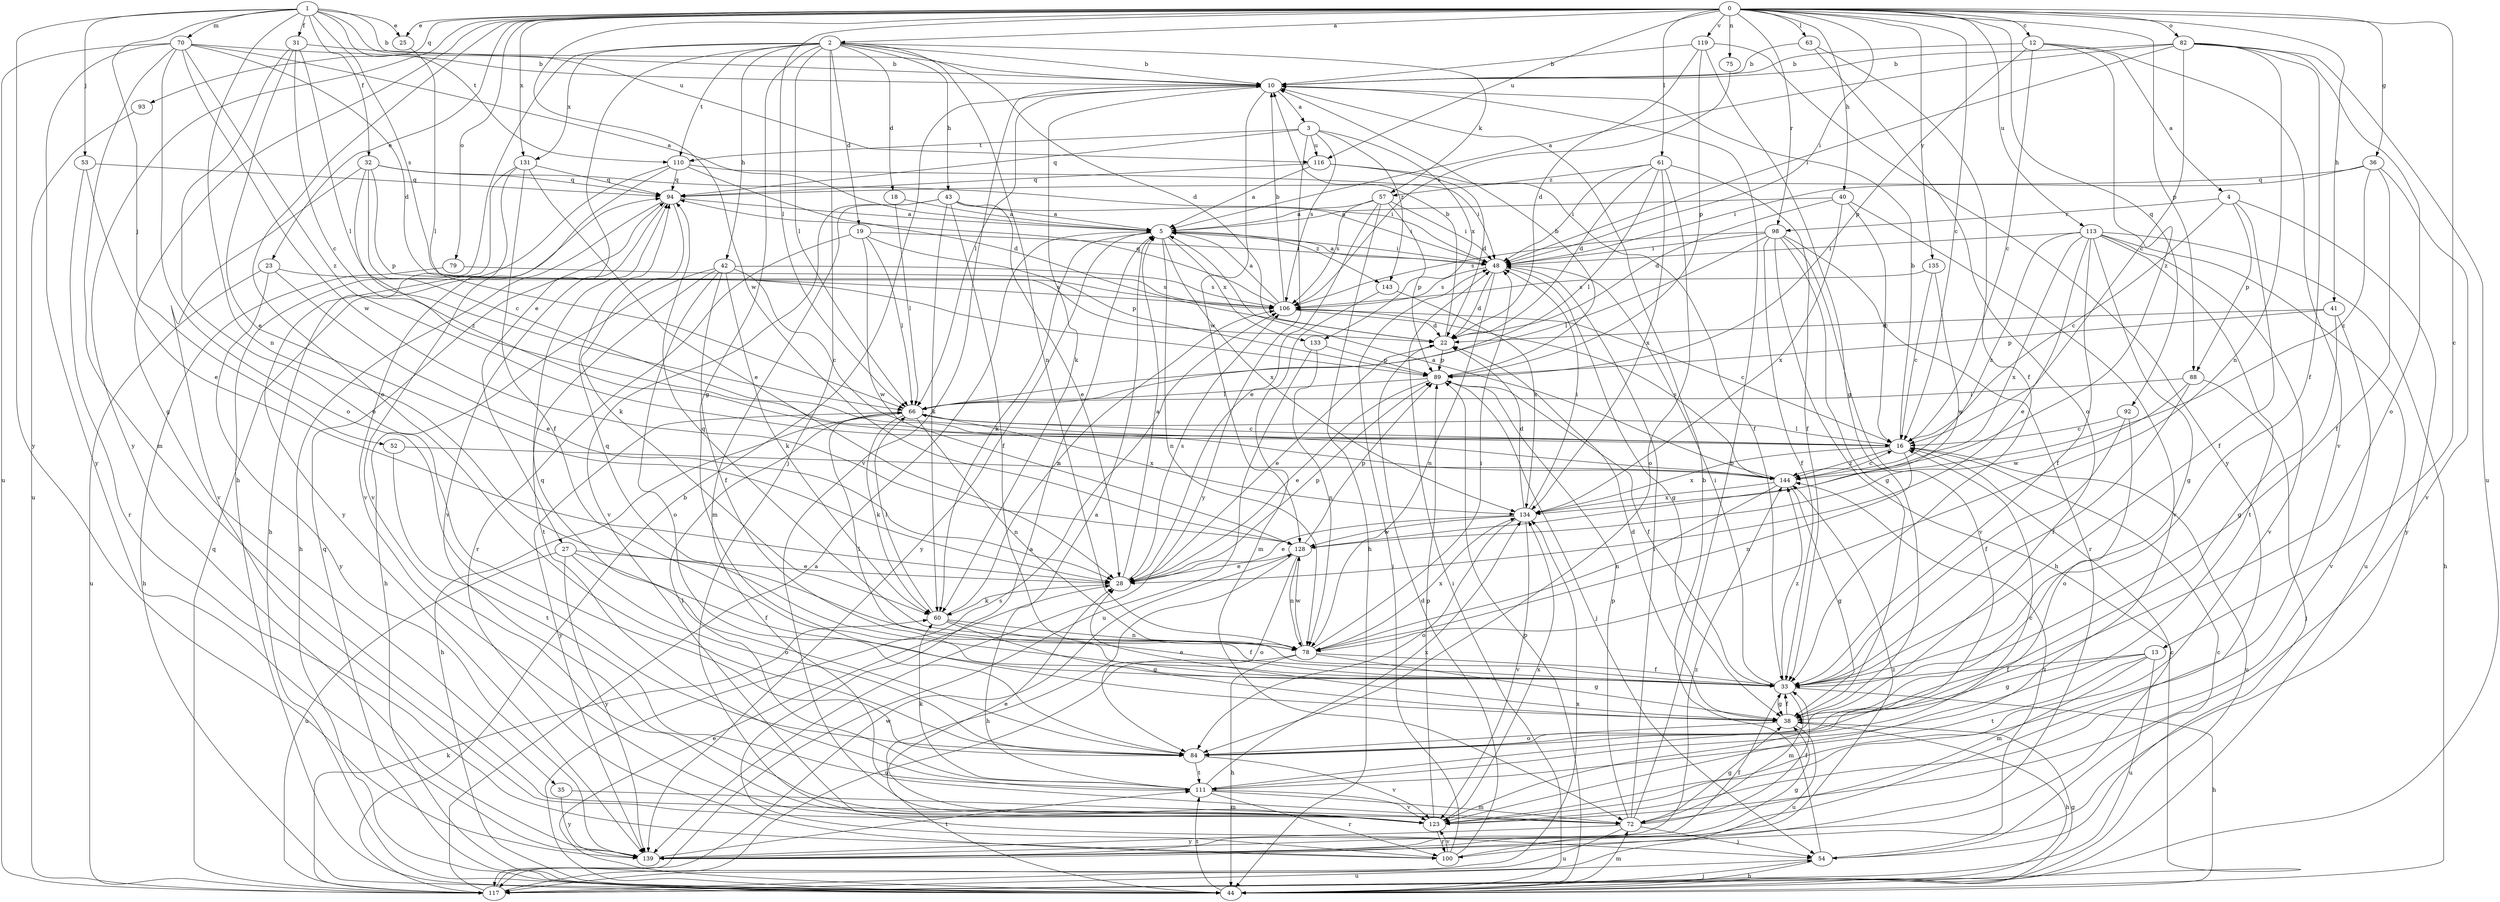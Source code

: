 strict digraph  {
0;
1;
2;
3;
4;
5;
10;
12;
13;
16;
18;
19;
22;
23;
25;
27;
28;
31;
32;
33;
35;
36;
38;
40;
41;
42;
43;
44;
48;
52;
53;
54;
57;
60;
61;
63;
66;
70;
72;
75;
78;
79;
82;
84;
88;
89;
92;
93;
94;
98;
100;
106;
110;
111;
113;
116;
117;
119;
123;
128;
131;
133;
134;
135;
139;
143;
144;
0 -> 2  [label=a];
0 -> 12  [label=c];
0 -> 13  [label=c];
0 -> 16  [label=c];
0 -> 23  [label=e];
0 -> 25  [label=e];
0 -> 35  [label=g];
0 -> 36  [label=g];
0 -> 40  [label=h];
0 -> 41  [label=h];
0 -> 48  [label=i];
0 -> 61  [label=l];
0 -> 63  [label=l];
0 -> 66  [label=l];
0 -> 75  [label=n];
0 -> 79  [label=o];
0 -> 82  [label=o];
0 -> 84  [label=o];
0 -> 88  [label=p];
0 -> 92  [label=q];
0 -> 93  [label=q];
0 -> 98  [label=r];
0 -> 113  [label=u];
0 -> 116  [label=u];
0 -> 119  [label=v];
0 -> 128  [label=w];
0 -> 131  [label=x];
0 -> 135  [label=y];
0 -> 139  [label=y];
1 -> 10  [label=b];
1 -> 25  [label=e];
1 -> 31  [label=f];
1 -> 32  [label=f];
1 -> 52  [label=j];
1 -> 53  [label=j];
1 -> 70  [label=m];
1 -> 78  [label=n];
1 -> 106  [label=s];
1 -> 110  [label=t];
1 -> 116  [label=u];
1 -> 139  [label=y];
2 -> 10  [label=b];
2 -> 18  [label=d];
2 -> 19  [label=d];
2 -> 22  [label=d];
2 -> 27  [label=e];
2 -> 38  [label=g];
2 -> 42  [label=h];
2 -> 43  [label=h];
2 -> 44  [label=h];
2 -> 54  [label=j];
2 -> 57  [label=k];
2 -> 66  [label=l];
2 -> 78  [label=n];
2 -> 110  [label=t];
2 -> 131  [label=x];
3 -> 94  [label=q];
3 -> 106  [label=s];
3 -> 110  [label=t];
3 -> 116  [label=u];
3 -> 133  [label=x];
3 -> 139  [label=y];
3 -> 143  [label=z];
4 -> 16  [label=c];
4 -> 33  [label=f];
4 -> 88  [label=p];
4 -> 98  [label=r];
4 -> 139  [label=y];
5 -> 48  [label=i];
5 -> 60  [label=k];
5 -> 78  [label=n];
5 -> 133  [label=x];
5 -> 134  [label=x];
5 -> 139  [label=y];
5 -> 143  [label=z];
10 -> 3  [label=a];
10 -> 60  [label=k];
10 -> 66  [label=l];
10 -> 123  [label=v];
10 -> 128  [label=w];
12 -> 4  [label=a];
12 -> 10  [label=b];
12 -> 16  [label=c];
12 -> 89  [label=p];
12 -> 123  [label=v];
12 -> 144  [label=z];
13 -> 33  [label=f];
13 -> 38  [label=g];
13 -> 72  [label=m];
13 -> 111  [label=t];
13 -> 117  [label=u];
16 -> 10  [label=b];
16 -> 66  [label=l];
16 -> 78  [label=n];
16 -> 117  [label=u];
16 -> 134  [label=x];
16 -> 144  [label=z];
18 -> 5  [label=a];
18 -> 66  [label=l];
19 -> 48  [label=i];
19 -> 66  [label=l];
19 -> 89  [label=p];
19 -> 100  [label=r];
19 -> 128  [label=w];
22 -> 10  [label=b];
22 -> 28  [label=e];
22 -> 89  [label=p];
23 -> 28  [label=e];
23 -> 106  [label=s];
23 -> 117  [label=u];
23 -> 139  [label=y];
25 -> 66  [label=l];
27 -> 28  [label=e];
27 -> 33  [label=f];
27 -> 84  [label=o];
27 -> 117  [label=u];
27 -> 139  [label=y];
28 -> 5  [label=a];
28 -> 60  [label=k];
28 -> 89  [label=p];
28 -> 106  [label=s];
31 -> 10  [label=b];
31 -> 16  [label=c];
31 -> 28  [label=e];
31 -> 66  [label=l];
31 -> 84  [label=o];
32 -> 16  [label=c];
32 -> 48  [label=i];
32 -> 89  [label=p];
32 -> 94  [label=q];
32 -> 123  [label=v];
32 -> 144  [label=z];
33 -> 38  [label=g];
33 -> 44  [label=h];
33 -> 48  [label=i];
33 -> 66  [label=l];
33 -> 72  [label=m];
33 -> 94  [label=q];
33 -> 144  [label=z];
35 -> 72  [label=m];
35 -> 139  [label=y];
36 -> 33  [label=f];
36 -> 48  [label=i];
36 -> 94  [label=q];
36 -> 123  [label=v];
36 -> 144  [label=z];
38 -> 22  [label=d];
38 -> 28  [label=e];
38 -> 33  [label=f];
38 -> 44  [label=h];
38 -> 84  [label=o];
38 -> 117  [label=u];
40 -> 5  [label=a];
40 -> 16  [label=c];
40 -> 22  [label=d];
40 -> 123  [label=v];
40 -> 134  [label=x];
41 -> 22  [label=d];
41 -> 38  [label=g];
41 -> 89  [label=p];
41 -> 123  [label=v];
42 -> 16  [label=c];
42 -> 33  [label=f];
42 -> 44  [label=h];
42 -> 60  [label=k];
42 -> 84  [label=o];
42 -> 106  [label=s];
42 -> 111  [label=t];
43 -> 5  [label=a];
43 -> 28  [label=e];
43 -> 33  [label=f];
43 -> 48  [label=i];
43 -> 60  [label=k];
43 -> 72  [label=m];
43 -> 123  [label=v];
44 -> 28  [label=e];
44 -> 38  [label=g];
44 -> 48  [label=i];
44 -> 54  [label=j];
44 -> 72  [label=m];
44 -> 89  [label=p];
44 -> 94  [label=q];
44 -> 106  [label=s];
44 -> 111  [label=t];
48 -> 5  [label=a];
48 -> 22  [label=d];
48 -> 38  [label=g];
48 -> 78  [label=n];
48 -> 106  [label=s];
52 -> 111  [label=t];
52 -> 144  [label=z];
53 -> 28  [label=e];
53 -> 94  [label=q];
53 -> 100  [label=r];
54 -> 10  [label=b];
54 -> 16  [label=c];
54 -> 44  [label=h];
54 -> 117  [label=u];
54 -> 144  [label=z];
57 -> 5  [label=a];
57 -> 28  [label=e];
57 -> 44  [label=h];
57 -> 48  [label=i];
57 -> 89  [label=p];
57 -> 106  [label=s];
60 -> 33  [label=f];
60 -> 38  [label=g];
60 -> 66  [label=l];
60 -> 78  [label=n];
60 -> 106  [label=s];
61 -> 22  [label=d];
61 -> 33  [label=f];
61 -> 48  [label=i];
61 -> 66  [label=l];
61 -> 84  [label=o];
61 -> 134  [label=x];
61 -> 57  [label=z];
63 -> 10  [label=b];
63 -> 33  [label=f];
63 -> 84  [label=o];
66 -> 16  [label=c];
66 -> 44  [label=h];
66 -> 60  [label=k];
66 -> 78  [label=n];
66 -> 134  [label=x];
66 -> 139  [label=y];
70 -> 5  [label=a];
70 -> 10  [label=b];
70 -> 22  [label=d];
70 -> 72  [label=m];
70 -> 84  [label=o];
70 -> 117  [label=u];
70 -> 128  [label=w];
70 -> 139  [label=y];
70 -> 144  [label=z];
72 -> 10  [label=b];
72 -> 33  [label=f];
72 -> 38  [label=g];
72 -> 48  [label=i];
72 -> 54  [label=j];
72 -> 89  [label=p];
72 -> 117  [label=u];
72 -> 139  [label=y];
75 -> 106  [label=s];
78 -> 33  [label=f];
78 -> 38  [label=g];
78 -> 44  [label=h];
78 -> 48  [label=i];
78 -> 94  [label=q];
78 -> 117  [label=u];
78 -> 128  [label=w];
78 -> 134  [label=x];
79 -> 44  [label=h];
79 -> 106  [label=s];
82 -> 5  [label=a];
82 -> 10  [label=b];
82 -> 16  [label=c];
82 -> 33  [label=f];
82 -> 48  [label=i];
82 -> 78  [label=n];
82 -> 84  [label=o];
82 -> 117  [label=u];
84 -> 94  [label=q];
84 -> 111  [label=t];
84 -> 123  [label=v];
88 -> 33  [label=f];
88 -> 54  [label=j];
88 -> 66  [label=l];
88 -> 128  [label=w];
89 -> 10  [label=b];
89 -> 28  [label=e];
89 -> 33  [label=f];
89 -> 54  [label=j];
89 -> 66  [label=l];
92 -> 16  [label=c];
92 -> 33  [label=f];
92 -> 84  [label=o];
93 -> 117  [label=u];
94 -> 5  [label=a];
94 -> 44  [label=h];
94 -> 60  [label=k];
94 -> 123  [label=v];
98 -> 33  [label=f];
98 -> 38  [label=g];
98 -> 44  [label=h];
98 -> 48  [label=i];
98 -> 66  [label=l];
98 -> 100  [label=r];
98 -> 106  [label=s];
98 -> 123  [label=v];
100 -> 5  [label=a];
100 -> 22  [label=d];
100 -> 48  [label=i];
100 -> 123  [label=v];
100 -> 144  [label=z];
106 -> 5  [label=a];
106 -> 10  [label=b];
106 -> 16  [label=c];
106 -> 22  [label=d];
106 -> 94  [label=q];
110 -> 22  [label=d];
110 -> 44  [label=h];
110 -> 48  [label=i];
110 -> 94  [label=q];
110 -> 123  [label=v];
111 -> 5  [label=a];
111 -> 16  [label=c];
111 -> 60  [label=k];
111 -> 66  [label=l];
111 -> 72  [label=m];
111 -> 100  [label=r];
111 -> 123  [label=v];
111 -> 134  [label=x];
113 -> 28  [label=e];
113 -> 33  [label=f];
113 -> 38  [label=g];
113 -> 44  [label=h];
113 -> 48  [label=i];
113 -> 111  [label=t];
113 -> 117  [label=u];
113 -> 123  [label=v];
113 -> 134  [label=x];
113 -> 144  [label=z];
116 -> 5  [label=a];
116 -> 22  [label=d];
116 -> 33  [label=f];
116 -> 94  [label=q];
117 -> 5  [label=a];
117 -> 10  [label=b];
117 -> 60  [label=k];
117 -> 94  [label=q];
117 -> 128  [label=w];
117 -> 134  [label=x];
119 -> 10  [label=b];
119 -> 22  [label=d];
119 -> 38  [label=g];
119 -> 89  [label=p];
119 -> 139  [label=y];
123 -> 28  [label=e];
123 -> 89  [label=p];
123 -> 100  [label=r];
123 -> 134  [label=x];
128 -> 28  [label=e];
128 -> 44  [label=h];
128 -> 78  [label=n];
128 -> 84  [label=o];
128 -> 89  [label=p];
131 -> 28  [label=e];
131 -> 33  [label=f];
131 -> 94  [label=q];
131 -> 123  [label=v];
131 -> 139  [label=y];
133 -> 78  [label=n];
133 -> 89  [label=p];
133 -> 117  [label=u];
134 -> 22  [label=d];
134 -> 28  [label=e];
134 -> 48  [label=i];
134 -> 84  [label=o];
134 -> 123  [label=v];
134 -> 128  [label=w];
135 -> 16  [label=c];
135 -> 106  [label=s];
135 -> 128  [label=w];
139 -> 16  [label=c];
139 -> 33  [label=f];
139 -> 38  [label=g];
139 -> 111  [label=t];
139 -> 144  [label=z];
143 -> 72  [label=m];
143 -> 134  [label=x];
144 -> 5  [label=a];
144 -> 16  [label=c];
144 -> 38  [label=g];
144 -> 78  [label=n];
144 -> 106  [label=s];
144 -> 134  [label=x];
}
